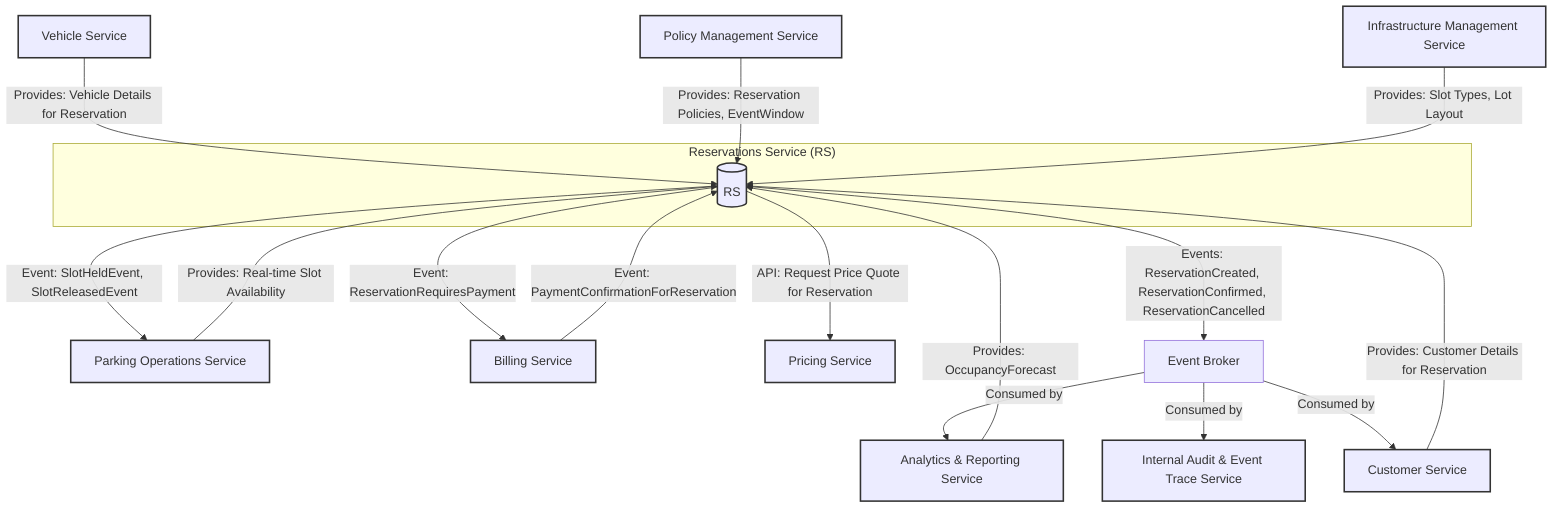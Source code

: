 graph TD
    subgraph "Reservations Service (RS)"
        RS[(RS)]
    end

    %% Data & Events Consumed by RS
    CS[Customer Service] -->|Provides: Customer Details for Reservation| RS
    VS[Vehicle Service] -->|Provides: Vehicle Details for Reservation| RS
    ARS[Analytics & Reporting Service] -->|Provides: OccupancyForecast| RS
    PMS[Policy Management Service] -->|Provides: Reservation Policies, EventWindow| RS
    IMS[Infrastructure Management Service] -->|Provides: Slot Types, Lot Layout| RS
    POS[Parking Operations Service] -->|Provides: Real-time Slot Availability| RS
    BS[Billing Service] -->|Event: PaymentConfirmationForReservation| RS

    %% Services Called & Events Published by RS
    RS -->|API: Request Price Quote for Reservation| PS[Pricing Service]
    RS -->|Event: ReservationRequiresPayment| BS
    RS -->|Event: SlotHeldEvent, SlotReleasedEvent| POS
    RS -->|Events: ReservationCreated, ReservationConfirmed, ReservationCancelled| EventBroker[Event Broker]

    %% General Event Publishing by RS
    EventBroker -->|Consumed by| ARS
    EventBroker -->|Consumed by| IAETS[Internal Audit & Event Trace Service]
    %% e.g., to notify customer
    EventBroker -->|Consumed by| CS

    classDef service fill:#lightyellow,stroke:#333,stroke-width:2px;
    class RS,CS,VS,PS,BS,PMS,ARS,IMS,POS,IAETS service;
    class EventBroker fill:#lightblue,stroke:#333,stroke-width:2px;